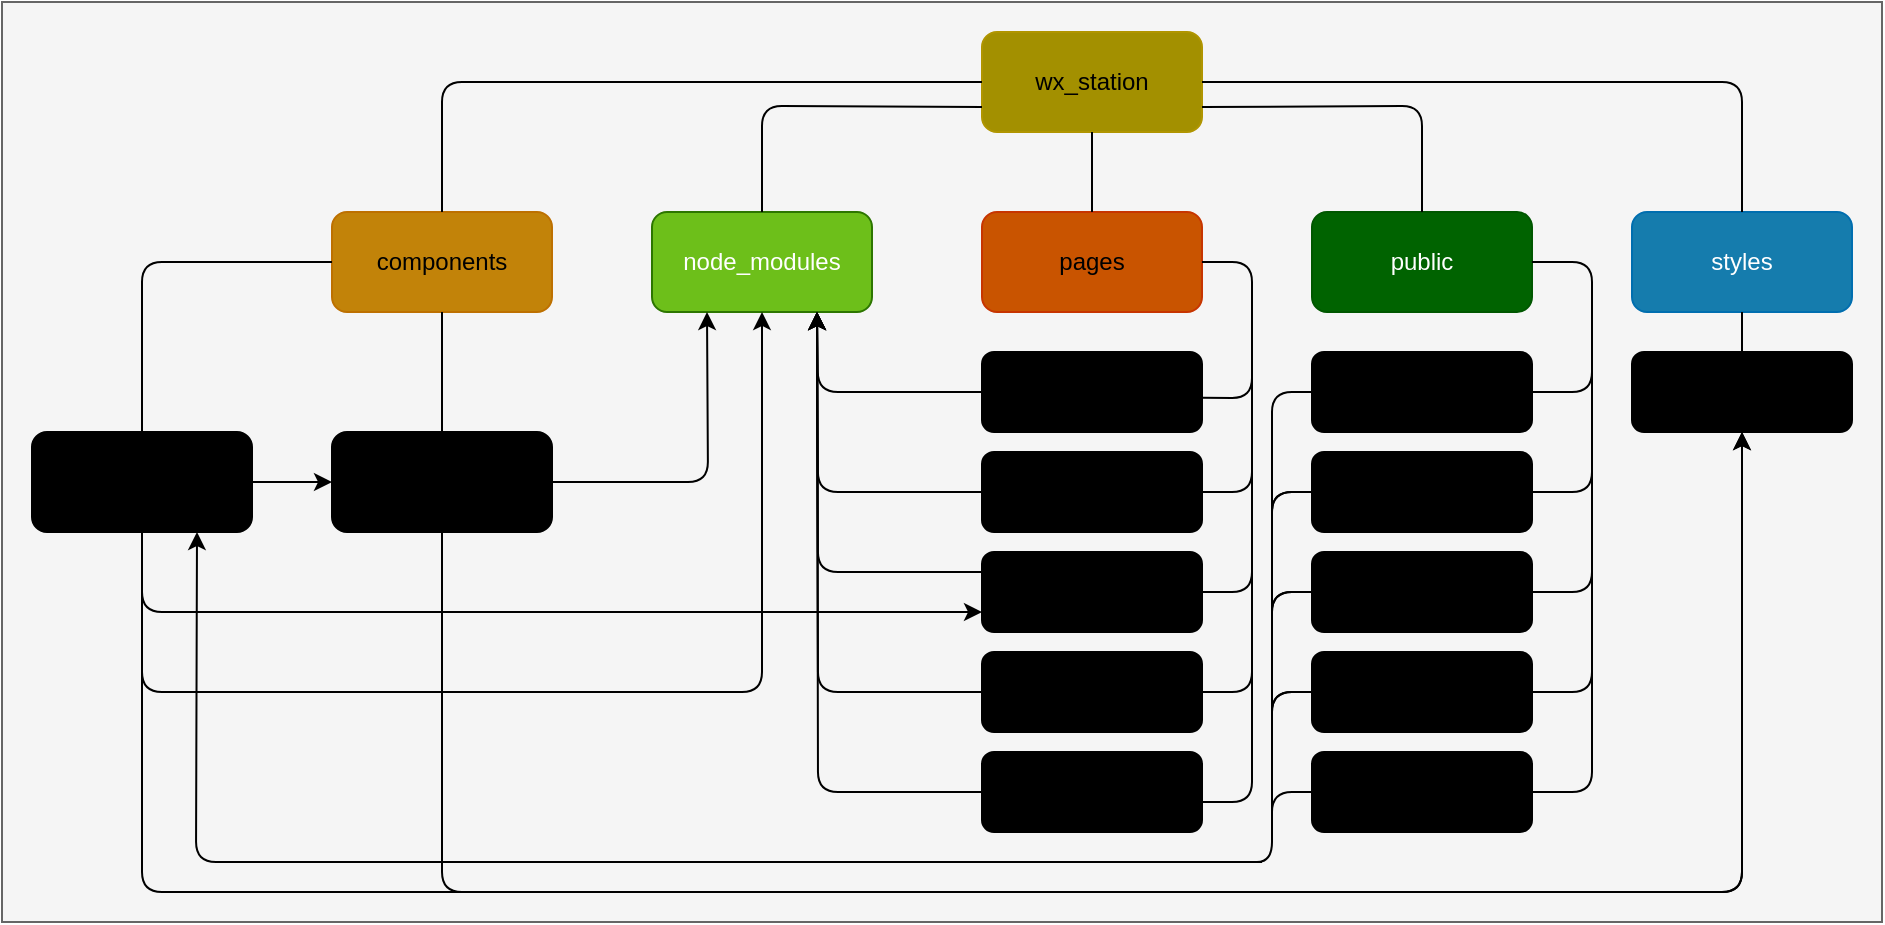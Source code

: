 <mxfile>
    <diagram id="I0hdVwlQZiZu_8XNlH9b" name="Page-1">
        <mxGraphModel dx="1079" dy="573" grid="1" gridSize="10" guides="1" tooltips="1" connect="1" arrows="1" fold="1" page="1" pageScale="1" pageWidth="1100" pageHeight="1700" math="0" shadow="0">
            <root>
                <mxCell id="0"/>
                <mxCell id="1" parent="0"/>
                <mxCell id="98" value="" style="rounded=0;whiteSpace=wrap;html=1;fillColor=#f5f5f5;fontColor=#333333;strokeColor=#666666;" vertex="1" parent="1">
                    <mxGeometry x="90" y="950" width="940" height="460" as="geometry"/>
                </mxCell>
                <mxCell id="9" value="wx_station" style="rounded=1;whiteSpace=wrap;html=1;fillColor=#A39000;fontColor=#000000;strokeColor=#B09500;" parent="1" vertex="1">
                    <mxGeometry x="580" y="965" width="110" height="50" as="geometry"/>
                </mxCell>
                <mxCell id="11" value="components" style="rounded=1;whiteSpace=wrap;html=1;fillColor=#C28309;fontColor=#000000;strokeColor=#BD7000;" parent="1" vertex="1">
                    <mxGeometry x="255" y="1055" width="110" height="50" as="geometry"/>
                </mxCell>
                <mxCell id="12" value="node_modules" style="rounded=1;whiteSpace=wrap;html=1;fillColor=#6DBF1A;fontColor=#ffffff;strokeColor=#2D7600;" parent="1" vertex="1">
                    <mxGeometry x="415" y="1055" width="110" height="50" as="geometry"/>
                </mxCell>
                <mxCell id="13" value="pages" style="rounded=1;whiteSpace=wrap;html=1;fillColor=#C95400;fontColor=#000000;strokeColor=#C73500;" parent="1" vertex="1">
                    <mxGeometry x="580" y="1055" width="110" height="50" as="geometry"/>
                </mxCell>
                <mxCell id="14" value="public" style="rounded=1;whiteSpace=wrap;html=1;fillColor=#006300;fontColor=#ffffff;strokeColor=#005700;" parent="1" vertex="1">
                    <mxGeometry x="745" y="1055" width="110" height="50" as="geometry"/>
                </mxCell>
                <mxCell id="15" value="styles" style="rounded=1;whiteSpace=wrap;html=1;fillColor=#157CAD;fontColor=#ffffff;strokeColor=#006EAF;" parent="1" vertex="1">
                    <mxGeometry x="905" y="1055" width="110" height="50" as="geometry"/>
                </mxCell>
                <mxCell id="16" value="Account.tsx" style="rounded=1;whiteSpace=wrap;html=1;fillColor=#000000;" parent="1" vertex="1">
                    <mxGeometry x="105" y="1165" width="110" height="50" as="geometry"/>
                </mxCell>
                <mxCell id="17" value="Layout.tsx" style="rounded=1;whiteSpace=wrap;html=1;fillColor=#000000;" parent="1" vertex="1">
                    <mxGeometry x="255" y="1165" width="110" height="50" as="geometry"/>
                </mxCell>
                <mxCell id="25" value="" style="endArrow=classic;html=1;exitX=1;exitY=0.5;exitDx=0;exitDy=0;entryX=0.25;entryY=1;entryDx=0;entryDy=0;strokeColor=#000000;" parent="1" source="17" target="12" edge="1">
                    <mxGeometry width="50" height="50" relative="1" as="geometry">
                        <mxPoint x="415" y="1195" as="sourcePoint"/>
                        <mxPoint x="465" y="1145" as="targetPoint"/>
                        <Array as="points">
                            <mxPoint x="443" y="1190"/>
                        </Array>
                    </mxGeometry>
                </mxCell>
                <mxCell id="32" value="_app.tsx" style="rounded=1;whiteSpace=wrap;html=1;fillColor=#000000;" parent="1" vertex="1">
                    <mxGeometry x="580" y="1125" width="110" height="40" as="geometry"/>
                </mxCell>
                <mxCell id="33" value="_document.tsx" style="rounded=1;whiteSpace=wrap;html=1;fillStyle=auto;strokeWidth=1;fillColor=#000000;" parent="1" vertex="1">
                    <mxGeometry x="580" y="1175" width="110" height="40" as="geometry"/>
                </mxCell>
                <mxCell id="34" value="index.tsx" style="rounded=1;whiteSpace=wrap;html=1;fillColor=#000000;" parent="1" vertex="1">
                    <mxGeometry x="580" y="1225" width="110" height="40" as="geometry"/>
                </mxCell>
                <mxCell id="35" value="atm_pressure.png" style="rounded=1;whiteSpace=wrap;html=1;fillColor=#000000;" parent="1" vertex="1">
                    <mxGeometry x="745" y="1125" width="110" height="40" as="geometry"/>
                </mxCell>
                <mxCell id="36" value="humidity.png" style="rounded=1;whiteSpace=wrap;html=1;fillColor=#000000;" parent="1" vertex="1">
                    <mxGeometry x="745" y="1175" width="110" height="40" as="geometry"/>
                </mxCell>
                <mxCell id="37" value="soil_moisture.png" style="rounded=1;whiteSpace=wrap;html=1;fillColor=#000000;" parent="1" vertex="1">
                    <mxGeometry x="745" y="1225" width="110" height="40" as="geometry"/>
                </mxCell>
                <mxCell id="38" value="temp.png" style="rounded=1;whiteSpace=wrap;html=1;fillColor=#000000;" parent="1" vertex="1">
                    <mxGeometry x="745" y="1275" width="110" height="40" as="geometry"/>
                </mxCell>
                <mxCell id="39" value="wind_speed.png" style="rounded=1;whiteSpace=wrap;html=1;fillColor=#000000;" parent="1" vertex="1">
                    <mxGeometry x="745" y="1325" width="110" height="40" as="geometry"/>
                </mxCell>
                <mxCell id="40" value="global.css" style="rounded=1;whiteSpace=wrap;html=1;fillColor=#000000;" parent="1" vertex="1">
                    <mxGeometry x="905" y="1125" width="110" height="40" as="geometry"/>
                </mxCell>
                <mxCell id="42" value="recharts-test.tsx" style="rounded=1;whiteSpace=wrap;html=1;fillColor=#000000;" parent="1" vertex="1">
                    <mxGeometry x="580" y="1275" width="110" height="40" as="geometry"/>
                </mxCell>
                <mxCell id="61" value="" style="endArrow=none;html=1;entryX=0;entryY=0.5;entryDx=0;entryDy=0;exitX=0.5;exitY=0;exitDx=0;exitDy=0;strokeColor=#000000;" parent="1" source="11" target="9" edge="1">
                    <mxGeometry width="50" height="50" relative="1" as="geometry">
                        <mxPoint x="455" y="1015" as="sourcePoint"/>
                        <mxPoint x="505" y="965" as="targetPoint"/>
                        <Array as="points">
                            <mxPoint x="310" y="990"/>
                        </Array>
                    </mxGeometry>
                </mxCell>
                <mxCell id="62" value="" style="endArrow=none;html=1;exitX=1;exitY=0.5;exitDx=0;exitDy=0;entryX=0.5;entryY=0;entryDx=0;entryDy=0;strokeColor=#000000;" parent="1" source="9" target="15" edge="1">
                    <mxGeometry width="50" height="50" relative="1" as="geometry">
                        <mxPoint x="775" y="1025" as="sourcePoint"/>
                        <mxPoint x="825" y="975" as="targetPoint"/>
                        <Array as="points">
                            <mxPoint x="960" y="990"/>
                        </Array>
                    </mxGeometry>
                </mxCell>
                <mxCell id="63" value="" style="endArrow=none;html=1;entryX=0;entryY=0.75;entryDx=0;entryDy=0;exitX=0.5;exitY=0;exitDx=0;exitDy=0;strokeColor=#000000;" parent="1" source="12" target="9" edge="1">
                    <mxGeometry width="50" height="50" relative="1" as="geometry">
                        <mxPoint x="495" y="1055" as="sourcePoint"/>
                        <mxPoint x="545" y="1005" as="targetPoint"/>
                        <Array as="points">
                            <mxPoint x="470" y="1002"/>
                        </Array>
                    </mxGeometry>
                </mxCell>
                <mxCell id="64" value="" style="endArrow=none;html=1;exitX=1;exitY=0.75;exitDx=0;exitDy=0;entryX=0.5;entryY=0;entryDx=0;entryDy=0;strokeColor=#000000;" parent="1" source="9" target="14" edge="1">
                    <mxGeometry width="50" height="50" relative="1" as="geometry">
                        <mxPoint x="1005" y="1005" as="sourcePoint"/>
                        <mxPoint x="1055" y="955" as="targetPoint"/>
                        <Array as="points">
                            <mxPoint x="800" y="1002"/>
                        </Array>
                    </mxGeometry>
                </mxCell>
                <mxCell id="65" value="" style="endArrow=none;html=1;exitX=0.5;exitY=0;exitDx=0;exitDy=0;entryX=0.5;entryY=1;entryDx=0;entryDy=0;" parent="1" source="13" target="9" edge="1">
                    <mxGeometry width="50" height="50" relative="1" as="geometry">
                        <mxPoint x="675" y="1065" as="sourcePoint"/>
                        <mxPoint x="725" y="1015" as="targetPoint"/>
                    </mxGeometry>
                </mxCell>
                <mxCell id="66" value="" style="endArrow=none;html=1;exitX=0.5;exitY=0;exitDx=0;exitDy=0;entryX=0.5;entryY=1;entryDx=0;entryDy=0;strokeColor=#000000;" parent="1" source="40" target="15" edge="1">
                    <mxGeometry width="50" height="50" relative="1" as="geometry">
                        <mxPoint x="1035" y="1035" as="sourcePoint"/>
                        <mxPoint x="1085" y="985" as="targetPoint"/>
                    </mxGeometry>
                </mxCell>
                <mxCell id="67" value="" style="endArrow=none;html=1;entryX=1;entryY=0.5;entryDx=0;entryDy=0;exitX=1;exitY=0.5;exitDx=0;exitDy=0;strokeColor=#000000;" parent="1" source="35" target="14" edge="1">
                    <mxGeometry width="50" height="50" relative="1" as="geometry">
                        <mxPoint x="1025" y="1285" as="sourcePoint"/>
                        <mxPoint x="1075" y="1235" as="targetPoint"/>
                        <Array as="points">
                            <mxPoint x="885" y="1145"/>
                            <mxPoint x="885" y="1080"/>
                        </Array>
                    </mxGeometry>
                </mxCell>
                <mxCell id="68" value="" style="endArrow=none;html=1;exitX=1;exitY=0.5;exitDx=0;exitDy=0;strokeColor=#000000;" parent="1" source="36" edge="1">
                    <mxGeometry width="50" height="50" relative="1" as="geometry">
                        <mxPoint x="965" y="1275" as="sourcePoint"/>
                        <mxPoint x="885" y="1135" as="targetPoint"/>
                        <Array as="points">
                            <mxPoint x="885" y="1195"/>
                        </Array>
                    </mxGeometry>
                </mxCell>
                <mxCell id="69" value="" style="endArrow=none;html=1;exitX=1;exitY=0.5;exitDx=0;exitDy=0;strokeColor=#000000;" parent="1" source="37" edge="1">
                    <mxGeometry width="50" height="50" relative="1" as="geometry">
                        <mxPoint x="895" y="1285" as="sourcePoint"/>
                        <mxPoint x="885" y="1185" as="targetPoint"/>
                        <Array as="points">
                            <mxPoint x="885" y="1245"/>
                        </Array>
                    </mxGeometry>
                </mxCell>
                <mxCell id="70" value="" style="endArrow=none;html=1;exitX=1;exitY=0.5;exitDx=0;exitDy=0;strokeColor=#000000;" parent="1" source="38" edge="1">
                    <mxGeometry width="50" height="50" relative="1" as="geometry">
                        <mxPoint x="885" y="1315" as="sourcePoint"/>
                        <mxPoint x="885" y="1235" as="targetPoint"/>
                        <Array as="points">
                            <mxPoint x="885" y="1295"/>
                        </Array>
                    </mxGeometry>
                </mxCell>
                <mxCell id="71" value="" style="endArrow=none;html=1;exitX=1;exitY=0.5;exitDx=0;exitDy=0;strokeColor=#000000;" parent="1" source="39" edge="1">
                    <mxGeometry width="50" height="50" relative="1" as="geometry">
                        <mxPoint x="915" y="1355" as="sourcePoint"/>
                        <mxPoint x="885" y="1285" as="targetPoint"/>
                        <Array as="points">
                            <mxPoint x="885" y="1345"/>
                        </Array>
                    </mxGeometry>
                </mxCell>
                <mxCell id="72" value="" style="endArrow=none;html=1;entryX=1;entryY=0.5;entryDx=0;entryDy=0;exitX=0.998;exitY=0.572;exitDx=0;exitDy=0;exitPerimeter=0;strokeColor=#000000;" parent="1" source="32" target="13" edge="1">
                    <mxGeometry width="50" height="50" relative="1" as="geometry">
                        <mxPoint x="695" y="1125" as="sourcePoint"/>
                        <mxPoint x="745" y="1075" as="targetPoint"/>
                        <Array as="points">
                            <mxPoint x="715" y="1148"/>
                            <mxPoint x="715" y="1080"/>
                        </Array>
                    </mxGeometry>
                </mxCell>
                <mxCell id="73" value="" style="endArrow=none;html=1;exitX=1;exitY=0.5;exitDx=0;exitDy=0;strokeColor=#000000;" parent="1" source="33" edge="1">
                    <mxGeometry width="50" height="50" relative="1" as="geometry">
                        <mxPoint x="655" y="1235" as="sourcePoint"/>
                        <mxPoint x="715" y="1135" as="targetPoint"/>
                        <Array as="points">
                            <mxPoint x="715" y="1195"/>
                        </Array>
                    </mxGeometry>
                </mxCell>
                <mxCell id="74" value="" style="endArrow=none;html=1;exitX=1;exitY=0.5;exitDx=0;exitDy=0;strokeColor=#000000;" parent="1" source="34" edge="1">
                    <mxGeometry width="50" height="50" relative="1" as="geometry">
                        <mxPoint x="665" y="1295" as="sourcePoint"/>
                        <mxPoint x="715" y="1185" as="targetPoint"/>
                        <Array as="points">
                            <mxPoint x="715" y="1245"/>
                        </Array>
                    </mxGeometry>
                </mxCell>
                <mxCell id="75" value="" style="endArrow=none;html=1;exitX=1;exitY=0.5;exitDx=0;exitDy=0;strokeColor=#000000;" parent="1" source="42" edge="1">
                    <mxGeometry width="50" height="50" relative="1" as="geometry">
                        <mxPoint x="605" y="1295" as="sourcePoint"/>
                        <mxPoint x="715" y="1235" as="targetPoint"/>
                        <Array as="points">
                            <mxPoint x="715" y="1295"/>
                        </Array>
                    </mxGeometry>
                </mxCell>
                <mxCell id="78" value="" style="endArrow=none;html=1;entryX=0.5;entryY=1;entryDx=0;entryDy=0;exitX=0.5;exitY=0;exitDx=0;exitDy=0;strokeColor=#000000;" parent="1" source="17" target="11" edge="1">
                    <mxGeometry width="50" height="50" relative="1" as="geometry">
                        <mxPoint x="185" y="1165" as="sourcePoint"/>
                        <mxPoint x="235" y="1115" as="targetPoint"/>
                    </mxGeometry>
                </mxCell>
                <mxCell id="79" value="" style="endArrow=none;html=1;entryX=0;entryY=0.5;entryDx=0;entryDy=0;exitX=0.5;exitY=0;exitDx=0;exitDy=0;strokeColor=#000000;" parent="1" source="16" target="11" edge="1">
                    <mxGeometry width="50" height="50" relative="1" as="geometry">
                        <mxPoint x="165" y="1115" as="sourcePoint"/>
                        <mxPoint x="215" y="1065" as="targetPoint"/>
                        <Array as="points">
                            <mxPoint x="160" y="1080"/>
                        </Array>
                    </mxGeometry>
                </mxCell>
                <mxCell id="80" value="" style="endArrow=classic;html=1;entryX=0.5;entryY=1;entryDx=0;entryDy=0;exitX=0.5;exitY=1;exitDx=0;exitDy=0;strokeColor=#000000;" parent="1" source="16" target="12" edge="1">
                    <mxGeometry width="50" height="50" relative="1" as="geometry">
                        <mxPoint x="155" y="1295" as="sourcePoint"/>
                        <mxPoint x="435" y="1265" as="targetPoint"/>
                        <Array as="points">
                            <mxPoint x="160" y="1295"/>
                            <mxPoint x="470" y="1295"/>
                        </Array>
                    </mxGeometry>
                </mxCell>
                <mxCell id="81" value="" style="endArrow=classic;html=1;exitX=0;exitY=0.5;exitDx=0;exitDy=0;entryX=0.75;entryY=1;entryDx=0;entryDy=0;strokeColor=#000000;" parent="1" source="42" target="12" edge="1">
                    <mxGeometry width="50" height="50" relative="1" as="geometry">
                        <mxPoint x="505" y="1225" as="sourcePoint"/>
                        <mxPoint x="555" y="1175" as="targetPoint"/>
                        <Array as="points">
                            <mxPoint x="498" y="1295"/>
                        </Array>
                    </mxGeometry>
                </mxCell>
                <mxCell id="84" value="" style="endArrow=classic;html=1;entryX=0.75;entryY=1;entryDx=0;entryDy=0;exitX=0;exitY=0.5;exitDx=0;exitDy=0;strokeColor=#000000;" parent="1" source="32" target="12" edge="1">
                    <mxGeometry width="50" height="50" relative="1" as="geometry">
                        <mxPoint x="525" y="1175" as="sourcePoint"/>
                        <mxPoint x="575" y="1125" as="targetPoint"/>
                        <Array as="points">
                            <mxPoint x="498" y="1145"/>
                        </Array>
                    </mxGeometry>
                </mxCell>
                <mxCell id="85" value="" style="endArrow=classic;html=1;entryX=0.75;entryY=1;entryDx=0;entryDy=0;exitX=0;exitY=0.5;exitDx=0;exitDy=0;strokeColor=#000000;" parent="1" source="33" target="12" edge="1">
                    <mxGeometry width="50" height="50" relative="1" as="geometry">
                        <mxPoint x="515" y="1255" as="sourcePoint"/>
                        <mxPoint x="555" y="1175" as="targetPoint"/>
                        <Array as="points">
                            <mxPoint x="498" y="1195"/>
                        </Array>
                    </mxGeometry>
                </mxCell>
                <mxCell id="86" value="" style="endArrow=classic;html=1;entryX=0.75;entryY=1;entryDx=0;entryDy=0;exitX=0;exitY=0.25;exitDx=0;exitDy=0;strokeColor=#000000;" parent="1" source="34" target="12" edge="1">
                    <mxGeometry width="50" height="50" relative="1" as="geometry">
                        <mxPoint x="495" y="1245" as="sourcePoint"/>
                        <mxPoint x="545" y="1195" as="targetPoint"/>
                        <Array as="points">
                            <mxPoint x="498" y="1235"/>
                        </Array>
                    </mxGeometry>
                </mxCell>
                <mxCell id="87" value="" style="endArrow=classic;html=1;entryX=0.5;entryY=1;entryDx=0;entryDy=0;exitX=0.5;exitY=1;exitDx=0;exitDy=0;strokeColor=#000000;" parent="1" source="16" target="40" edge="1">
                    <mxGeometry width="50" height="50" relative="1" as="geometry">
                        <mxPoint x="385" y="1445" as="sourcePoint"/>
                        <mxPoint x="435" y="1395" as="targetPoint"/>
                        <Array as="points">
                            <mxPoint x="160" y="1395"/>
                            <mxPoint x="960" y="1395"/>
                        </Array>
                    </mxGeometry>
                </mxCell>
                <mxCell id="88" value="" style="endArrow=classic;html=1;entryX=0.5;entryY=1;entryDx=0;entryDy=0;exitX=0.5;exitY=1;exitDx=0;exitDy=0;strokeColor=#000000;" parent="1" source="17" target="40" edge="1">
                    <mxGeometry width="50" height="50" relative="1" as="geometry">
                        <mxPoint x="325" y="1295" as="sourcePoint"/>
                        <mxPoint x="375" y="1245" as="targetPoint"/>
                        <Array as="points">
                            <mxPoint x="310" y="1395"/>
                            <mxPoint x="960" y="1395"/>
                        </Array>
                    </mxGeometry>
                </mxCell>
                <mxCell id="89" value="" style="endArrow=classic;html=1;entryX=0;entryY=0.5;entryDx=0;entryDy=0;exitX=1;exitY=0.5;exitDx=0;exitDy=0;strokeColor=#000000;" parent="1" source="16" target="17" edge="1">
                    <mxGeometry width="50" height="50" relative="1" as="geometry">
                        <mxPoint x="175" y="1165" as="sourcePoint"/>
                        <mxPoint x="225" y="1115" as="targetPoint"/>
                    </mxGeometry>
                </mxCell>
                <mxCell id="90" value="" style="endArrow=classic;html=1;entryX=0;entryY=0.75;entryDx=0;entryDy=0;exitX=0.5;exitY=1;exitDx=0;exitDy=0;strokeColor=#000000;" parent="1" source="16" target="34" edge="1">
                    <mxGeometry width="50" height="50" relative="1" as="geometry">
                        <mxPoint x="275" y="1285" as="sourcePoint"/>
                        <mxPoint x="325" y="1235" as="targetPoint"/>
                        <Array as="points">
                            <mxPoint x="160" y="1255"/>
                        </Array>
                    </mxGeometry>
                </mxCell>
                <mxCell id="93" value="" style="endArrow=none;html=1;entryX=0;entryY=0.5;entryDx=0;entryDy=0;strokeColor=#000000;" parent="1" target="35" edge="1">
                    <mxGeometry width="50" height="50" relative="1" as="geometry">
                        <mxPoint x="725" y="1360" as="sourcePoint"/>
                        <mxPoint x="685" y="1345" as="targetPoint"/>
                        <Array as="points">
                            <mxPoint x="725" y="1145"/>
                        </Array>
                    </mxGeometry>
                </mxCell>
                <mxCell id="95" value="" style="endArrow=none;html=1;entryX=0;entryY=0.5;entryDx=0;entryDy=0;" parent="1" target="36" edge="1">
                    <mxGeometry width="50" height="50" relative="1" as="geometry">
                        <mxPoint x="725" y="1215" as="sourcePoint"/>
                        <mxPoint x="745" y="1205" as="targetPoint"/>
                        <Array as="points">
                            <mxPoint x="725" y="1195"/>
                        </Array>
                    </mxGeometry>
                </mxCell>
                <mxCell id="96" value="" style="endArrow=none;html=1;entryX=0;entryY=0.5;entryDx=0;entryDy=0;" parent="1" target="37" edge="1">
                    <mxGeometry width="50" height="50" relative="1" as="geometry">
                        <mxPoint x="725" y="1265" as="sourcePoint"/>
                        <mxPoint x="755" y="1255" as="targetPoint"/>
                        <Array as="points">
                            <mxPoint x="725" y="1245"/>
                        </Array>
                    </mxGeometry>
                </mxCell>
                <mxCell id="97" value="" style="endArrow=none;html=1;entryX=0;entryY=0.5;entryDx=0;entryDy=0;" parent="1" target="38" edge="1">
                    <mxGeometry width="50" height="50" relative="1" as="geometry">
                        <mxPoint x="725" y="1315" as="sourcePoint"/>
                        <mxPoint x="755" y="1335" as="targetPoint"/>
                        <Array as="points">
                            <mxPoint x="725" y="1295"/>
                        </Array>
                    </mxGeometry>
                </mxCell>
                <mxCell id="104" value="" style="endArrow=none;html=1;entryX=0;entryY=0.5;entryDx=0;entryDy=0;strokeColor=#000000;" edge="1" parent="1">
                    <mxGeometry width="50" height="50" relative="1" as="geometry">
                        <mxPoint x="725" y="1215" as="sourcePoint"/>
                        <mxPoint x="745" y="1195" as="targetPoint"/>
                        <Array as="points">
                            <mxPoint x="725" y="1195"/>
                        </Array>
                    </mxGeometry>
                </mxCell>
                <mxCell id="105" value="" style="endArrow=none;html=1;entryX=0;entryY=0.5;entryDx=0;entryDy=0;strokeColor=#000000;" edge="1" parent="1">
                    <mxGeometry width="50" height="50" relative="1" as="geometry">
                        <mxPoint x="725" y="1265" as="sourcePoint"/>
                        <mxPoint x="745" y="1245" as="targetPoint"/>
                        <Array as="points">
                            <mxPoint x="725" y="1245"/>
                        </Array>
                    </mxGeometry>
                </mxCell>
                <mxCell id="106" value="" style="endArrow=none;html=1;entryX=0;entryY=0.5;entryDx=0;entryDy=0;strokeColor=#000000;" edge="1" parent="1">
                    <mxGeometry width="50" height="50" relative="1" as="geometry">
                        <mxPoint x="725" y="1315" as="sourcePoint"/>
                        <mxPoint x="745" y="1295" as="targetPoint"/>
                        <Array as="points">
                            <mxPoint x="725" y="1295"/>
                        </Array>
                    </mxGeometry>
                </mxCell>
                <mxCell id="108" value="reports.tsx" style="rounded=1;whiteSpace=wrap;html=1;fillColor=#000000;" vertex="1" parent="1">
                    <mxGeometry x="580" y="1325" width="110" height="40" as="geometry"/>
                </mxCell>
                <mxCell id="109" value="" style="endArrow=none;html=1;exitX=1;exitY=0.5;exitDx=0;exitDy=0;strokeColor=#000000;" edge="1" parent="1">
                    <mxGeometry width="50" height="50" relative="1" as="geometry">
                        <mxPoint x="690" y="1350" as="sourcePoint"/>
                        <mxPoint x="715" y="1270" as="targetPoint"/>
                        <Array as="points">
                            <mxPoint x="715" y="1350"/>
                        </Array>
                    </mxGeometry>
                </mxCell>
                <mxCell id="110" value="" style="endArrow=none;html=1;entryX=0;entryY=0.5;entryDx=0;entryDy=0;strokeColor=#000000;" edge="1" parent="1">
                    <mxGeometry width="50" height="50" relative="1" as="geometry">
                        <mxPoint x="710" y="1380" as="sourcePoint"/>
                        <mxPoint x="745" y="1345" as="targetPoint"/>
                        <Array as="points">
                            <mxPoint x="725" y="1380"/>
                            <mxPoint x="725" y="1345"/>
                        </Array>
                    </mxGeometry>
                </mxCell>
                <mxCell id="111" value="" style="endArrow=classic;html=1;strokeColor=#000000;entryX=0.75;entryY=1;entryDx=0;entryDy=0;" edge="1" parent="1" target="16">
                    <mxGeometry width="50" height="50" relative="1" as="geometry">
                        <mxPoint x="720" y="1380" as="sourcePoint"/>
                        <mxPoint x="465" y="1325" as="targetPoint"/>
                        <Array as="points">
                            <mxPoint x="450" y="1380"/>
                            <mxPoint x="187" y="1380"/>
                        </Array>
                    </mxGeometry>
                </mxCell>
                <mxCell id="113" value="" style="endArrow=classic;html=1;entryX=0.75;entryY=1;entryDx=0;entryDy=0;exitX=0;exitY=0.25;exitDx=0;exitDy=0;strokeColor=#000000;" edge="1" parent="1" target="12">
                    <mxGeometry width="50" height="50" relative="1" as="geometry">
                        <mxPoint x="580" y="1345" as="sourcePoint"/>
                        <mxPoint x="497.5" y="1215" as="targetPoint"/>
                        <Array as="points">
                            <mxPoint x="498" y="1345"/>
                        </Array>
                    </mxGeometry>
                </mxCell>
            </root>
        </mxGraphModel>
    </diagram>
</mxfile>